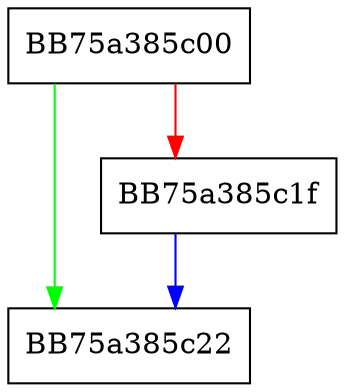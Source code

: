 digraph erase {
  node [shape="box"];
  graph [splines=ortho];
  BB75a385c00 -> BB75a385c22 [color="green"];
  BB75a385c00 -> BB75a385c1f [color="red"];
  BB75a385c1f -> BB75a385c22 [color="blue"];
}